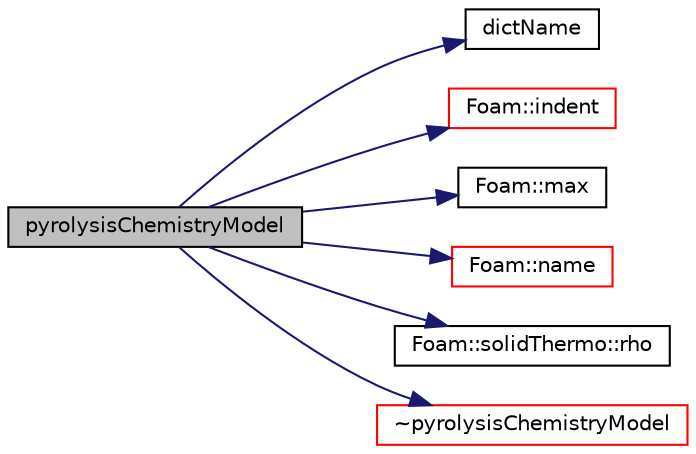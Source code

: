 digraph "pyrolysisChemistryModel"
{
  bgcolor="transparent";
  edge [fontname="Helvetica",fontsize="10",labelfontname="Helvetica",labelfontsize="10"];
  node [fontname="Helvetica",fontsize="10",shape=record];
  rankdir="LR";
  Node1 [label="pyrolysisChemistryModel",height=0.2,width=0.4,color="black", fillcolor="grey75", style="filled", fontcolor="black"];
  Node1 -> Node2 [color="midnightblue",fontsize="10",style="solid",fontname="Helvetica"];
  Node2 [label="dictName",height=0.2,width=0.4,color="black",URL="$a04568.html#aac64d5535d8d3231555686d8084ea4b6"];
  Node1 -> Node3 [color="midnightblue",fontsize="10",style="solid",fontname="Helvetica"];
  Node3 [label="Foam::indent",height=0.2,width=0.4,color="red",URL="$a10887.html#ae297c57ea5b952a8bc9e4f30f7ea8701",tooltip="Indent stream. "];
  Node1 -> Node4 [color="midnightblue",fontsize="10",style="solid",fontname="Helvetica"];
  Node4 [label="Foam::max",height=0.2,width=0.4,color="black",URL="$a10887.html#ac993e906cf2774ae77e666bc24e81733"];
  Node1 -> Node5 [color="midnightblue",fontsize="10",style="solid",fontname="Helvetica"];
  Node5 [label="Foam::name",height=0.2,width=0.4,color="red",URL="$a10887.html#adcb0df2bd4953cb6bb390272d8263c3a",tooltip="Return a string representation of a complex. "];
  Node1 -> Node6 [color="midnightblue",fontsize="10",style="solid",fontname="Helvetica"];
  Node6 [label="Foam::solidThermo::rho",height=0.2,width=0.4,color="black",URL="$a02453.html#a9f74bf0467ab145920ee542ceb8e2ae6",tooltip="Density [kg/m^3]. "];
  Node1 -> Node7 [color="midnightblue",fontsize="10",style="solid",fontname="Helvetica"];
  Node7 [label="~pyrolysisChemistryModel",height=0.2,width=0.4,color="red",URL="$a02090.html#ac64cba540fe5d3248d7ea79dd800602f",tooltip="Destructor. "];
}
